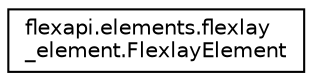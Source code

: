 digraph "Graphical Class Hierarchy"
{
  edge [fontname="Helvetica",fontsize="10",labelfontname="Helvetica",labelfontsize="10"];
  node [fontname="Helvetica",fontsize="10",shape=record];
  rankdir="LR";
  Node1 [label="flexapi.elements.flexlay\l_element.FlexlayElement",height=0.2,width=0.4,color="black", fillcolor="white", style="filled",URL="$classflexapi_1_1elements_1_1flexlay__element_1_1_flexlay_element.html"];
}
